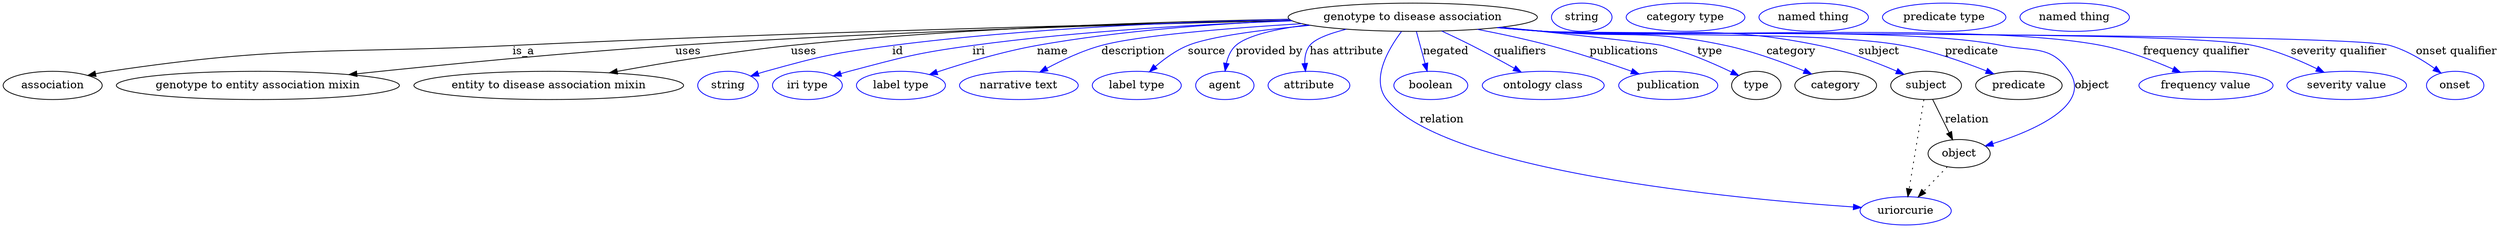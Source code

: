 digraph {
	graph [bb="0,0,3168,283"];
	node [label="\N"];
	"genotype to disease association"	 [height=0.5,
		label="genotype to disease association",
		pos="1793,265",
		width=4.4052];
	association	 [height=0.5,
		pos="63.044,178",
		width=1.7512];
	"genotype to disease association" -> association	 [label=is_a,
		lp="661.04,221.5",
		pos="e,108.11,190.59 1636.8,261.72 1416.2,256.72 1000.7,245.95 647.04,229 419.28,218.09 360.35,231.13 135.04,196 129.55,195.14 123.87,\
194.07 118.21,192.86"];
	"genotype to entity association mixin"	 [height=0.5,
		pos="324.04,178",
		width=5.0009];
	"genotype to disease association" -> "genotype to entity association mixin"	 [label=uses,
		lp="870.54,221.5",
		pos="e,443.6,191.49 1636.7,261.76 1450.2,257.26 1129.1,247.49 854.04,229 717.23,219.8 561.01,204.14 453.82,192.59"];
	"entity to disease association mixin"	 [height=0.5,
		pos="694.04,178",
		width=4.7662];
	"genotype to disease association" -> "entity to disease association mixin"	 [label=uses,
		lp="1017.5,221.5",
		pos="e,773.84,193.94 1640.1,260.22 1445.5,253.76 1120.6,241.6 1001,229 927.5,221.25 844.83,207.2 783.82,195.82"];
	id	 [color=blue,
		height=0.5,
		label=string,
		pos="922.04,178",
		width=1.0652];
	"genotype to disease association" -> id	 [color=blue,
		label=id,
		lp="1135,221.5",
		pos="e,951.25,189.76 1641.8,259.48 1476.8,252.99 1223.6,241.5 1128,229 1056.9,219.7 1038.9,215.99 970.04,196 967.06,195.14 964,194.17 \
960.94,193.15",
		style=solid];
	iri	 [color=blue,
		height=0.5,
		label="iri type",
		pos="1023,178",
		width=1.2277];
	"genotype to disease association" -> iri	 [color=blue,
		label=iri,
		lp="1240,221.5",
		pos="e,1056.2,189.94 1638.3,261.07 1525.3,256.75 1368.6,247.73 1232,229 1161.8,219.37 1144.4,214.76 1076,196 1072.7,195.08 1069.3,194.08 \
1065.8,193.02",
		style=solid];
	name	 [color=blue,
		height=0.5,
		label="label type",
		pos="1142,178",
		width=1.5707];
	"genotype to disease association" -> name	 [color=blue,
		label=name,
		lp="1333,221.5",
		pos="e,1179.2,191.6 1648.3,257.57 1530.9,250.91 1375.1,240.44 1313,229 1270.2,221.1 1222.8,206.49 1188.8,194.93",
		style=solid];
	description	 [color=blue,
		height=0.5,
		label="narrative text",
		pos="1292,178",
		width=2.0943];
	"genotype to disease association" -> description	 [color=blue,
		label=description,
		lp="1436,221.5",
		pos="e,1319.3,195 1648.7,257.52 1554.8,251.58 1441.5,242.09 1395,229 1371.7,222.4 1347.2,210.55 1328,199.93",
		style=solid];
	source	 [color=blue,
		height=0.5,
		label="label type",
		pos="1442,178",
		width=1.5707];
	"genotype to disease association" -> source	 [color=blue,
		label=source,
		lp="1530.5,221.5",
		pos="e,1458.5,195.42 1659.6,255.22 1598.6,249.34 1533.8,240.7 1506,229 1491.4,222.83 1477.3,212.31 1466.1,202.43",
		style=solid];
	"provided by"	 [color=blue,
		height=0.5,
		label=agent,
		pos="1554,178",
		width=1.0291];
	"genotype to disease association" -> "provided by"	 [color=blue,
		label="provided by",
		lp="1610.5,221.5",
		pos="e,1554.3,196.11 1657.9,255.53 1618.6,250.2 1582.4,241.9 1568,229 1561.5,223.16 1557.9,214.61 1556,206.16",
		style=solid];
	"has attribute"	 [color=blue,
		height=0.5,
		label=attribute,
		pos="1661,178",
		width=1.4443];
	"genotype to disease association" -> "has attribute"	 [color=blue,
		label="has attribute",
		lp="1709,221.5",
		pos="e,1656.4,196.3 1707.5,249.79 1686.7,244.31 1668.6,237.38 1662,229 1657.1,222.68 1655.6,214.47 1655.6,206.48",
		style=solid];
	relation	 [color=blue,
		height=0.5,
		label=uriorcurie,
		pos="2418,18",
		width=1.6068];
	"genotype to disease association" -> relation	 [color=blue,
		label=relation,
		lp="1830,134.5",
		pos="e,2361.2,21.416 1778,246.76 1761.4,224.18 1739.4,185.57 1760,160 1834,68.44 2198.7,33.06 2351,22.131",
		style=solid];
	negated	 [color=blue,
		height=0.5,
		label=boolean,
		pos="1816,178",
		width=1.2999];
	"genotype to disease association" -> negated	 [color=blue,
		label=negated,
		lp="1835,221.5",
		pos="e,1811.3,196 1797.8,246.97 1801,235.08 1805.1,219.25 1808.7,205.76",
		style=solid];
	qualifiers	 [color=blue,
		height=0.5,
		label="ontology class",
		pos="1958,178",
		width=2.1484];
	"genotype to disease association" -> qualifiers	 [color=blue,
		label=qualifiers,
		lp="1930,221.5",
		pos="e,1929.5,194.81 1831.1,247.37 1843,241.67 1856.1,235.22 1868,229 1885.5,219.89 1904.5,209.24 1920.5,200.04",
		style=solid];
	publications	 [color=blue,
		height=0.5,
		label=publication,
		pos="2116,178",
		width=1.7512];
	"genotype to disease association" -> publications	 [color=blue,
		label=publications,
		lp="2058,221.5",
		pos="e,2078.4,192.46 1878.1,249.79 1906.9,244.04 1939,236.95 1968,229 2002.3,219.61 2040.2,206.52 2069,195.94",
		style=solid];
	type	 [height=0.5,
		pos="2228,178",
		width=0.86659];
	"genotype to disease association" -> type	 [color=blue,
		label=type,
		lp="2167,221.5",
		pos="e,2204.9,190.1 1907.9,252.51 1993.2,243.13 2096.2,231.49 2106,229 2137.7,220.97 2171.8,206.14 2195.9,194.53",
		style=solid];
	category	 [height=0.5,
		pos="2329,178",
		width=1.4443];
	"genotype to disease association" -> category	 [color=blue,
		label=category,
		lp="2271,221.5",
		pos="e,2297.1,192.26 1906.9,252.38 1925,250.49 1943.5,248.64 1961,247 2061.4,237.63 2088.5,250.22 2187,229 2221.9,221.5 2259.8,207.58 \
2287.6,196.18",
		style=solid];
	subject	 [height=0.5,
		pos="2444,178",
		width=1.2457];
	"genotype to disease association" -> subject	 [color=blue,
		label=subject,
		lp="2384.5,221.5",
		pos="e,2414.9,191.83 1904.6,252.19 1923.4,250.27 1942.8,248.45 1961,247 2114.5,234.79 2156.3,260.22 2307,229 2341.4,221.9 2378.5,207.62 \
2405.4,195.98",
		style=solid];
	predicate	 [height=0.5,
		pos="2562,178",
		width=1.5346];
	"genotype to disease association" -> predicate	 [color=blue,
		label=predicate,
		lp="2503.5,221.5",
		pos="e,2529.2,192.52 1903.7,252.08 1922.8,250.16 1942.5,248.36 1961,247 2061.7,239.62 2315.8,247.75 2415,229 2451.4,222.13 2491,208 2519.9,\
196.36",
		style=solid];
	object	 [height=0.5,
		pos="2486,91",
		width=1.1013];
	"genotype to disease association" -> object	 [color=blue,
		label=object,
		lp="2655.5,178",
		pos="e,2520.5,100.28 1903.2,251.99 1922.5,250.06 1942.3,248.29 1961,247 2089.9,238.11 2415.5,255 2542,229 2581.3,220.93 2603.5,229.15 \
2626,196 2655.6,152.6 2581.4,119.94 2530.1,103.3",
		style=solid];
	"frequency qualifier"	 [color=blue,
		height=0.5,
		label="frequency value",
		pos="2801,178",
		width=2.3651];
	"genotype to disease association" -> "frequency qualifier"	 [color=blue,
		label="frequency qualifier",
		lp="2785.5,221.5",
		pos="e,2767,194.64 1902.7,251.95 1922.1,250.01 1942.2,248.25 1961,247 2117.6,236.63 2513.1,259.34 2667,229 2698.3,222.83 2731.9,210.06 \
2757.6,198.85",
		style=solid];
	"severity qualifier"	 [color=blue,
		height=0.5,
		label="severity value",
		pos="2980,178",
		width=2.1123];
	"genotype to disease association" -> "severity qualifier"	 [color=blue,
		label="severity qualifier",
		lp="2965.5,221.5",
		pos="e,2949.5,194.57 1902.3,251.91 1921.8,249.96 1942,248.21 1961,247 2060.5,240.68 2760.5,249.59 2858,229 2886.7,222.96 2917,210.29 \
2940.3,199.1",
		style=solid];
	"onset qualifier"	 [color=blue,
		height=0.5,
		label=onset,
		pos="3118,178",
		width=1.011];
	"genotype to disease association" -> "onset qualifier"	 [color=blue,
		label="onset qualifier",
		lp="3116,221.5",
		pos="e,3098.7,193.34 1902.3,251.86 1921.8,249.92 1942,248.18 1961,247 2020.4,243.33 2973.8,245.06 3031,229 3052.4,223.01 3073.9,210.48 \
3090.2,199.34",
		style=solid];
	association_type	 [color=blue,
		height=0.5,
		label=string,
		pos="2008,265",
		width=1.0652];
	association_category	 [color=blue,
		height=0.5,
		label="category type",
		pos="2140,265",
		width=2.0943];
	subject -> relation	 [pos="e,2421,36.223 2441.1,159.96 2436.6,132.23 2427.9,78.913 2422.6,46.098",
		style=dotted];
	subject -> object	 [label=relation,
		lp="2496,134.5",
		pos="e,2477.5,108.71 2452.7,159.97 2458.6,147.88 2466.4,131.73 2473,118.09"];
	"genotype to disease association_subject"	 [color=blue,
		height=0.5,
		label="named thing",
		pos="2303,265",
		width=1.9318];
	"genotype to disease association_predicate"	 [color=blue,
		height=0.5,
		label="predicate type",
		pos="2469,265",
		width=2.1845];
	object -> relation	 [pos="e,2434.2,35.346 2470.3,74.069 2461.6,64.805 2450.8,53.154 2441.2,42.876",
		style=dotted];
	"genotype to disease association_object"	 [color=blue,
		height=0.5,
		label="named thing",
		pos="2635,265",
		width=1.9318];
}
